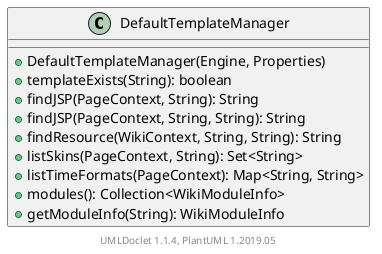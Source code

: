 @startuml

    class DefaultTemplateManager [[DefaultTemplateManager.html]] {
        +DefaultTemplateManager(Engine, Properties)
        +templateExists(String): boolean
        +findJSP(PageContext, String): String
        +findJSP(PageContext, String, String): String
        +findResource(WikiContext, String, String): String
        +listSkins(PageContext, String): Set<String>
        +listTimeFormats(PageContext): Map<String, String>
        +modules(): Collection<WikiModuleInfo>
        +getModuleInfo(String): WikiModuleInfo
    }


    center footer UMLDoclet 1.1.4, PlantUML 1.2019.05
@enduml
